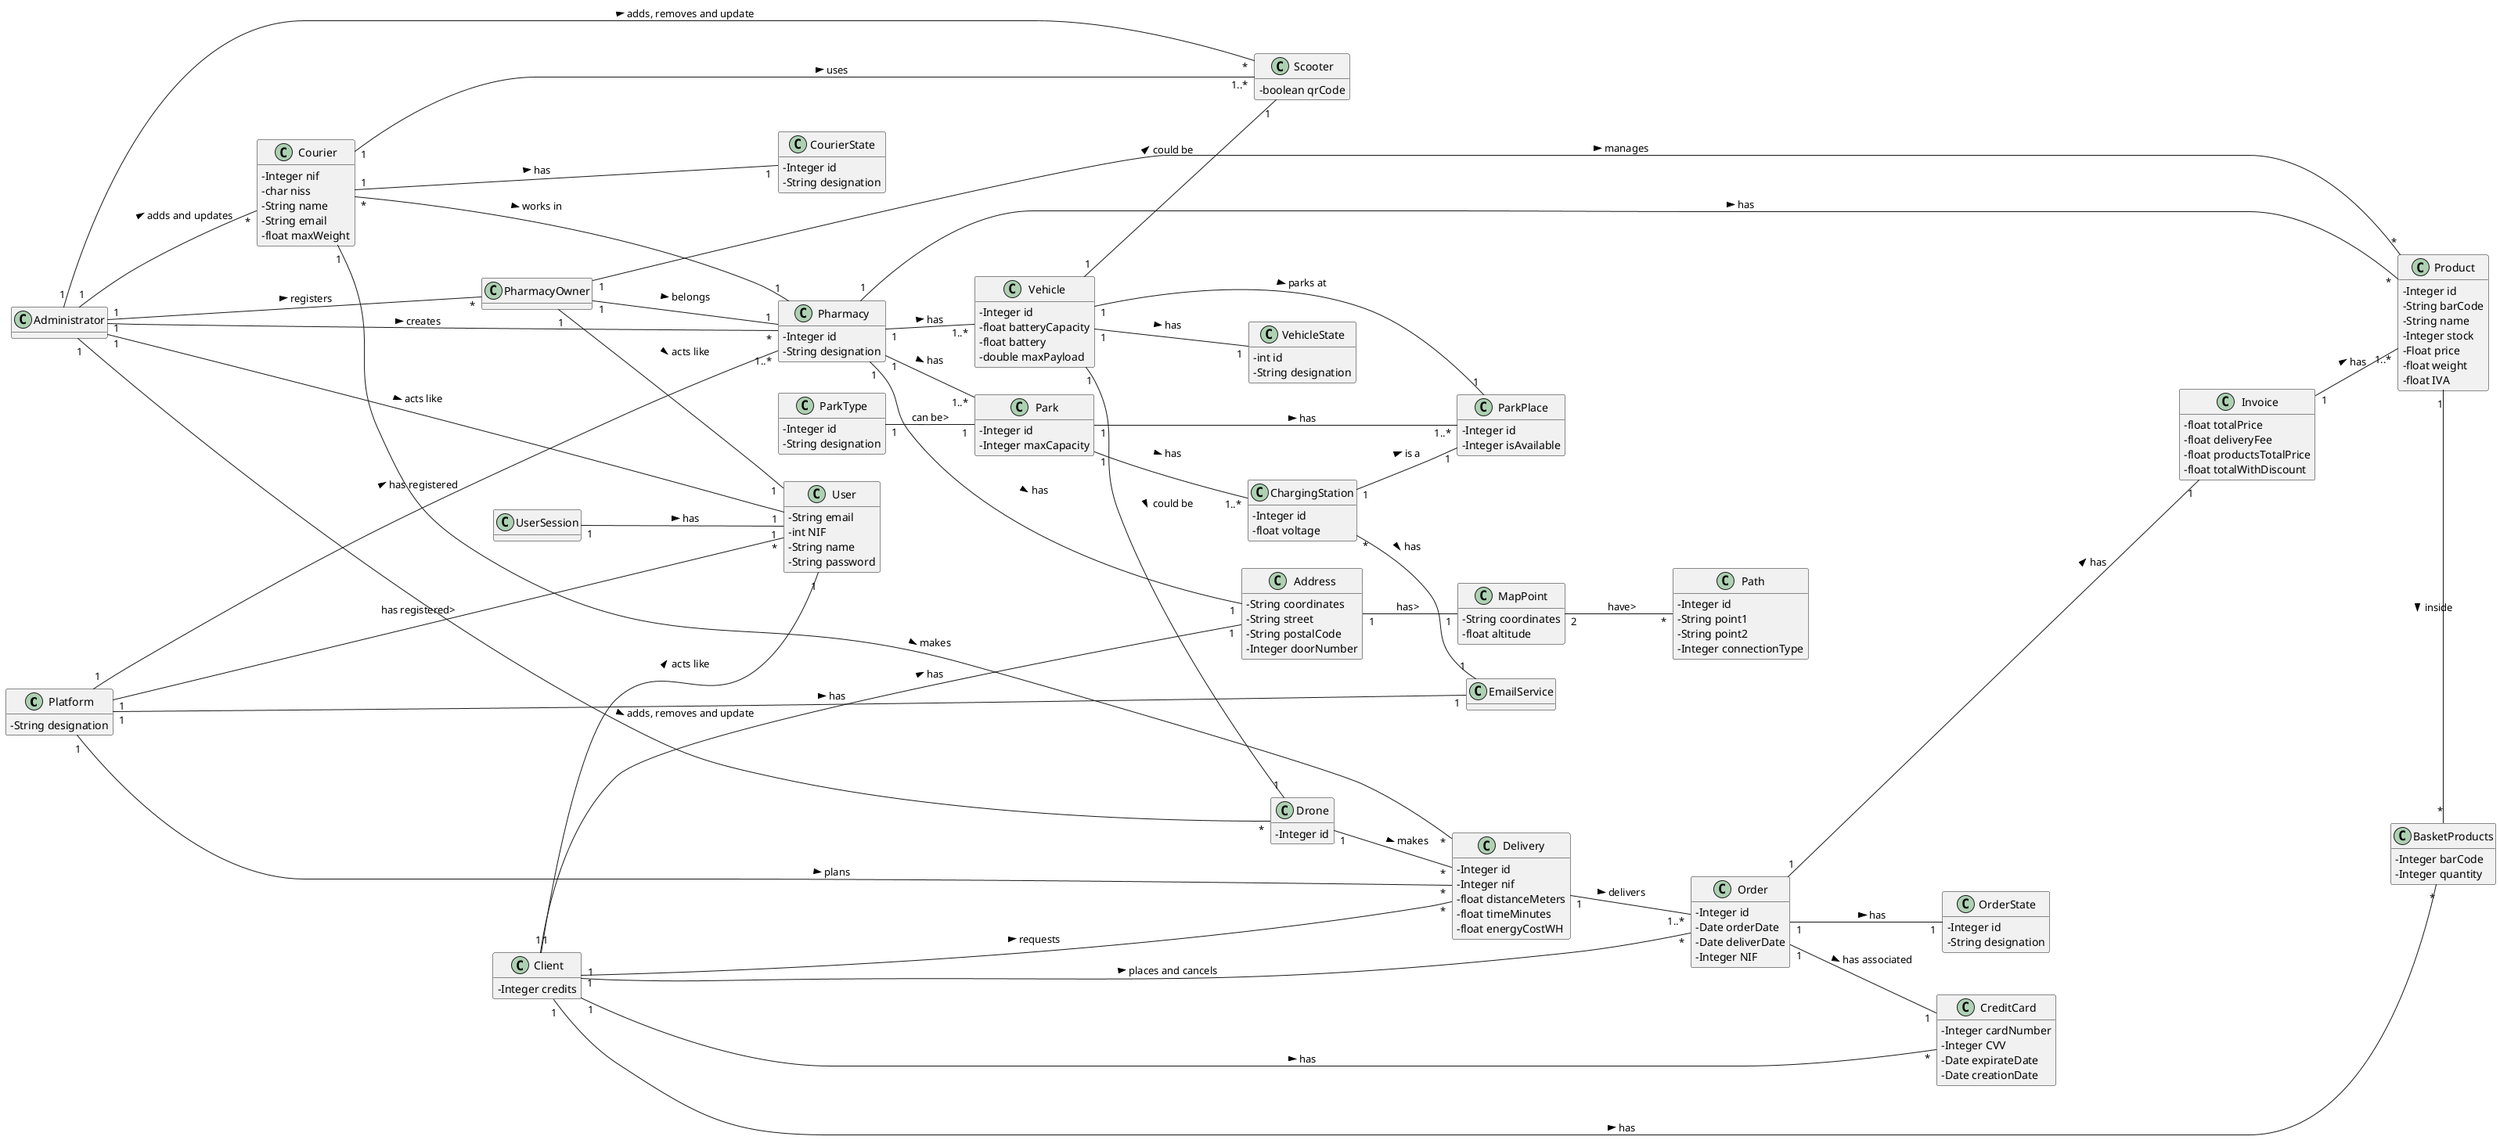 @startuml
skinparam classAttributeIconSize 0
hide methods
left to right direction


class Platform {
  -String designation
}

class Administrator {

}

class PharmacyOwner {

}

class Client {
    -Integer credits
}

class Address {
    -String coordinates
    -String street
    -String postalCode
    -Integer doorNumber

}

class MapPoint{
    -String coordinates
    -float altitude
}

class Path{
    -Integer id
    -String point1
    -String point2
    -Integer connectionType
}

class Pharmacy {
    -Integer id
    -String designation
}

class Vehicle{
    -Integer id
    -float batteryCapacity
    -float battery
    -double maxPayload
}

class Scooter {
    -boolean qrCode
}
class Drone{
    -Integer id
}

class Park {
    -Integer id
    -Integer maxCapacity
}

class ParkPlace {
    -Integer id
    -Integer isAvailable
}

class ParkType{
    -Integer id
    -String designation
}

class ChargingStation {
    -Integer id
    -float voltage
}

class Courier {
    -Integer nif
    -char niss
    -String name
    -String email
    -float maxWeight
}

class CourierState{
    -Integer id
    -String designation
}

class Product {
    -Integer id
    -String barCode
    -String name
    -Integer stock
    -Float price
    -float weight
    -float IVA
}

class Delivery {
    -Integer id
    -Integer nif
    -float distanceMeters
    -float timeMinutes
    -float energyCostWH
}

class Order {
    -Integer id
    -Date orderDate
    -Date deliverDate
    -Integer NIF
}

class OrderState {
    -Integer id
    -String designation
}


class Invoice {
    -float totalPrice
    -float deliveryFee
    -float productsTotalPrice
    -float totalWithDiscount
}

class CreditCard {
    -Integer cardNumber
    -Integer CVV
    -Date expirateDate
    -Date creationDate
}

class BasketProducts {
    -Integer barCode
    -Integer quantity
}

class User{
-String email
-int NIF
-String name
-String password
}

class UserSession {
}

class VehicleState{
-int id
-String designation
}

class EmailService {
}


/'------------------------------------------------------------------------------------ '/


Platform "1" ---- "*" User: has registered>
Platform "1" ---- "1..*" Pharmacy: has registered >
Platform "1" ---- "*" Delivery: plans >
Platform "1" -- "1" EmailService: has >

UserSession "1" -- "1" User: has >

Address "1" -- "1" MapPoint: has>

MapPoint "2" -- "*" Path: have>

Administrator "1" -- "1" User: acts like >
Administrator "1" -- "*" Scooter: adds, removes and update >
Administrator "1" -- "*" Drone: adds, removes and update >
Administrator "1" -- "*" Pharmacy: creates >
Administrator "1" -- "*" PharmacyOwner: registers >
Administrator "1" -- "*" Courier: adds and updates >

ChargingStation "1" -- "1" ParkPlace : is a >

Client "1" -- "1" User: acts like >
Client "1" ---- "1" Address: has >
Client "1" -- "*" Delivery: requests >
Client "1" -- "*" CreditCard: has >
Client "1" -- "*" Order: places and cancels >
Client "1" -- "*" BasketProducts: has >

Product "1" - "*" BasketProducts: inside >

Park "1" -- "1..*" ChargingStation: has >
Park "1" -- "1..*" ParkPlace: has >

ParkType "1" -- "1" Park: can be>

Pharmacy "1" -- "1..*" Park: has >
Pharmacy "1" -- "1..*" Vehicle: has >
Pharmacy "1" -- "*" Product: has >
Pharmacy "1" -- "1" Address: has >


Vehicle "1" -- "1" ParkPlace: parks at >
Vehicle "1" -- "1" VehicleState: has >

Courier "1" --- "1..*" Scooter: uses >
Courier "1" --- "*" Delivery: makes >
Courier "*" --- "1" Pharmacy: works in >
Courier "1" --- "1" CourierState: has >

Delivery "1" -- "1..*" Order: delivers >

Invoice "1" -- "1..*" Product: has >

PharmacyOwner "1" -- "*" Product: manages >
PharmacyOwner "1" -- "1" Pharmacy: belongs >
PharmacyOwner "1" -- "1" User: acts like >

Order "1" ---- "1" Invoice: has >
Order "1" -- "1" OrderState: has >
Order "1" -- "1" CreditCard: has associated >

ChargingStation "*" -- "1" EmailService: has >

Vehicle "1" -- "1" Scooter: could be >
Vehicle "1" -- "1" Drone: could be >

Drone "1" -- "*" Delivery: makes >

@enduml
